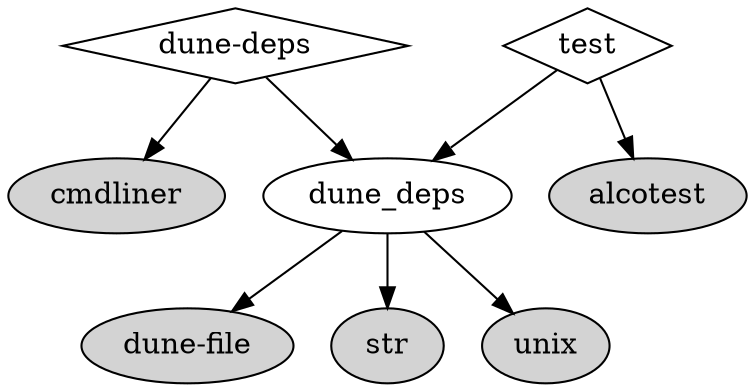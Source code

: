 digraph {
  "exe:src/bin/dune:0" [label="dune-deps",shape=diamond]
  "exe:src/test/dune:0" [label="test",shape=diamond]
  "lib:alcotest" [label="alcotest",style=filled]
  "lib:cmdliner" [label="cmdliner",style=filled]
  "lib:dune-file" [label="dune-file",style=filled]
  "lib:dune_deps" [label="dune_deps"]
  "lib:str" [label="str",style=filled]
  "lib:unix" [label="unix",style=filled]
  "exe:src/bin/dune:0" -> "lib:dune_deps"
  "exe:src/bin/dune:0" -> "lib:cmdliner"
  "exe:src/test/dune:0" -> "lib:dune_deps"
  "exe:src/test/dune:0" -> "lib:alcotest"
  "lib:dune_deps" -> "lib:dune-file"
  "lib:dune_deps" -> "lib:str"
  "lib:dune_deps" -> "lib:unix"
}
